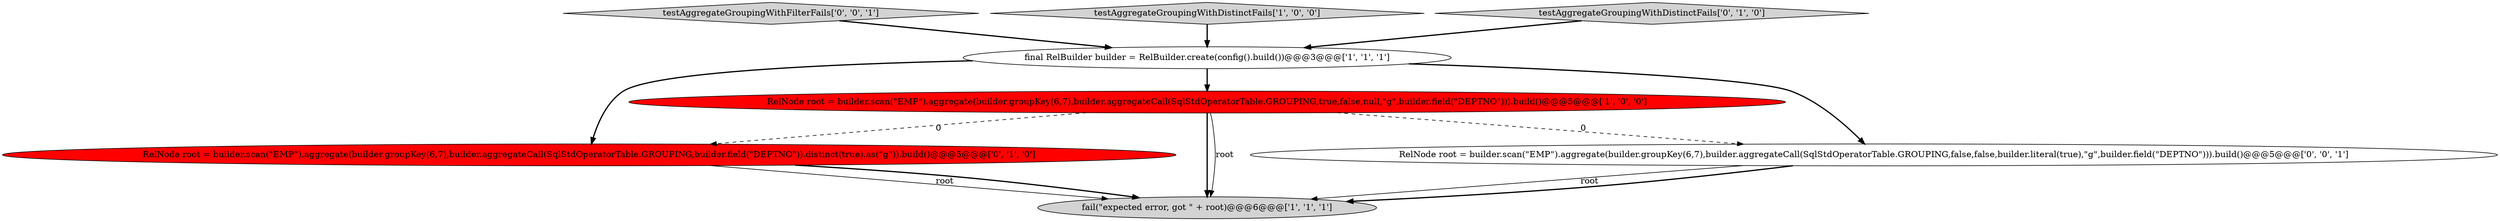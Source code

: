 digraph {
2 [style = filled, label = "fail(\"expected error, got \" + root)@@@6@@@['1', '1', '1']", fillcolor = lightgray, shape = ellipse image = "AAA0AAABBB1BBB"];
6 [style = filled, label = "testAggregateGroupingWithFilterFails['0', '0', '1']", fillcolor = lightgray, shape = diamond image = "AAA0AAABBB3BBB"];
3 [style = filled, label = "testAggregateGroupingWithDistinctFails['1', '0', '0']", fillcolor = lightgray, shape = diamond image = "AAA0AAABBB1BBB"];
1 [style = filled, label = "RelNode root = builder.scan(\"EMP\").aggregate(builder.groupKey(6,7),builder.aggregateCall(SqlStdOperatorTable.GROUPING,true,false,null,\"g\",builder.field(\"DEPTNO\"))).build()@@@5@@@['1', '0', '0']", fillcolor = red, shape = ellipse image = "AAA1AAABBB1BBB"];
0 [style = filled, label = "final RelBuilder builder = RelBuilder.create(config().build())@@@3@@@['1', '1', '1']", fillcolor = white, shape = ellipse image = "AAA0AAABBB1BBB"];
4 [style = filled, label = "RelNode root = builder.scan(\"EMP\").aggregate(builder.groupKey(6,7),builder.aggregateCall(SqlStdOperatorTable.GROUPING,builder.field(\"DEPTNO\")).distinct(true).as(\"g\")).build()@@@5@@@['0', '1', '0']", fillcolor = red, shape = ellipse image = "AAA1AAABBB2BBB"];
5 [style = filled, label = "testAggregateGroupingWithDistinctFails['0', '1', '0']", fillcolor = lightgray, shape = diamond image = "AAA0AAABBB2BBB"];
7 [style = filled, label = "RelNode root = builder.scan(\"EMP\").aggregate(builder.groupKey(6,7),builder.aggregateCall(SqlStdOperatorTable.GROUPING,false,false,builder.literal(true),\"g\",builder.field(\"DEPTNO\"))).build()@@@5@@@['0', '0', '1']", fillcolor = white, shape = ellipse image = "AAA0AAABBB3BBB"];
4->2 [style = solid, label="root"];
1->4 [style = dashed, label="0"];
1->2 [style = bold, label=""];
1->2 [style = solid, label="root"];
6->0 [style = bold, label=""];
7->2 [style = solid, label="root"];
4->2 [style = bold, label=""];
1->7 [style = dashed, label="0"];
5->0 [style = bold, label=""];
0->4 [style = bold, label=""];
7->2 [style = bold, label=""];
0->1 [style = bold, label=""];
3->0 [style = bold, label=""];
0->7 [style = bold, label=""];
}

